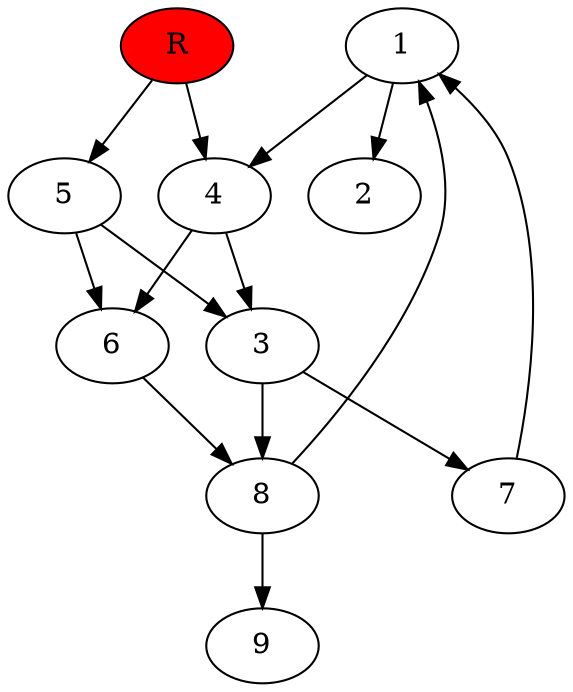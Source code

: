 digraph prb42559 {
	1
	2
	3
	4
	5
	6
	7
	8
	R [fillcolor="#ff0000" style=filled]
	1 -> 2
	1 -> 4
	3 -> 7
	3 -> 8
	4 -> 3
	4 -> 6
	5 -> 3
	5 -> 6
	6 -> 8
	7 -> 1
	8 -> 1
	8 -> 9
	R -> 4
	R -> 5
}
